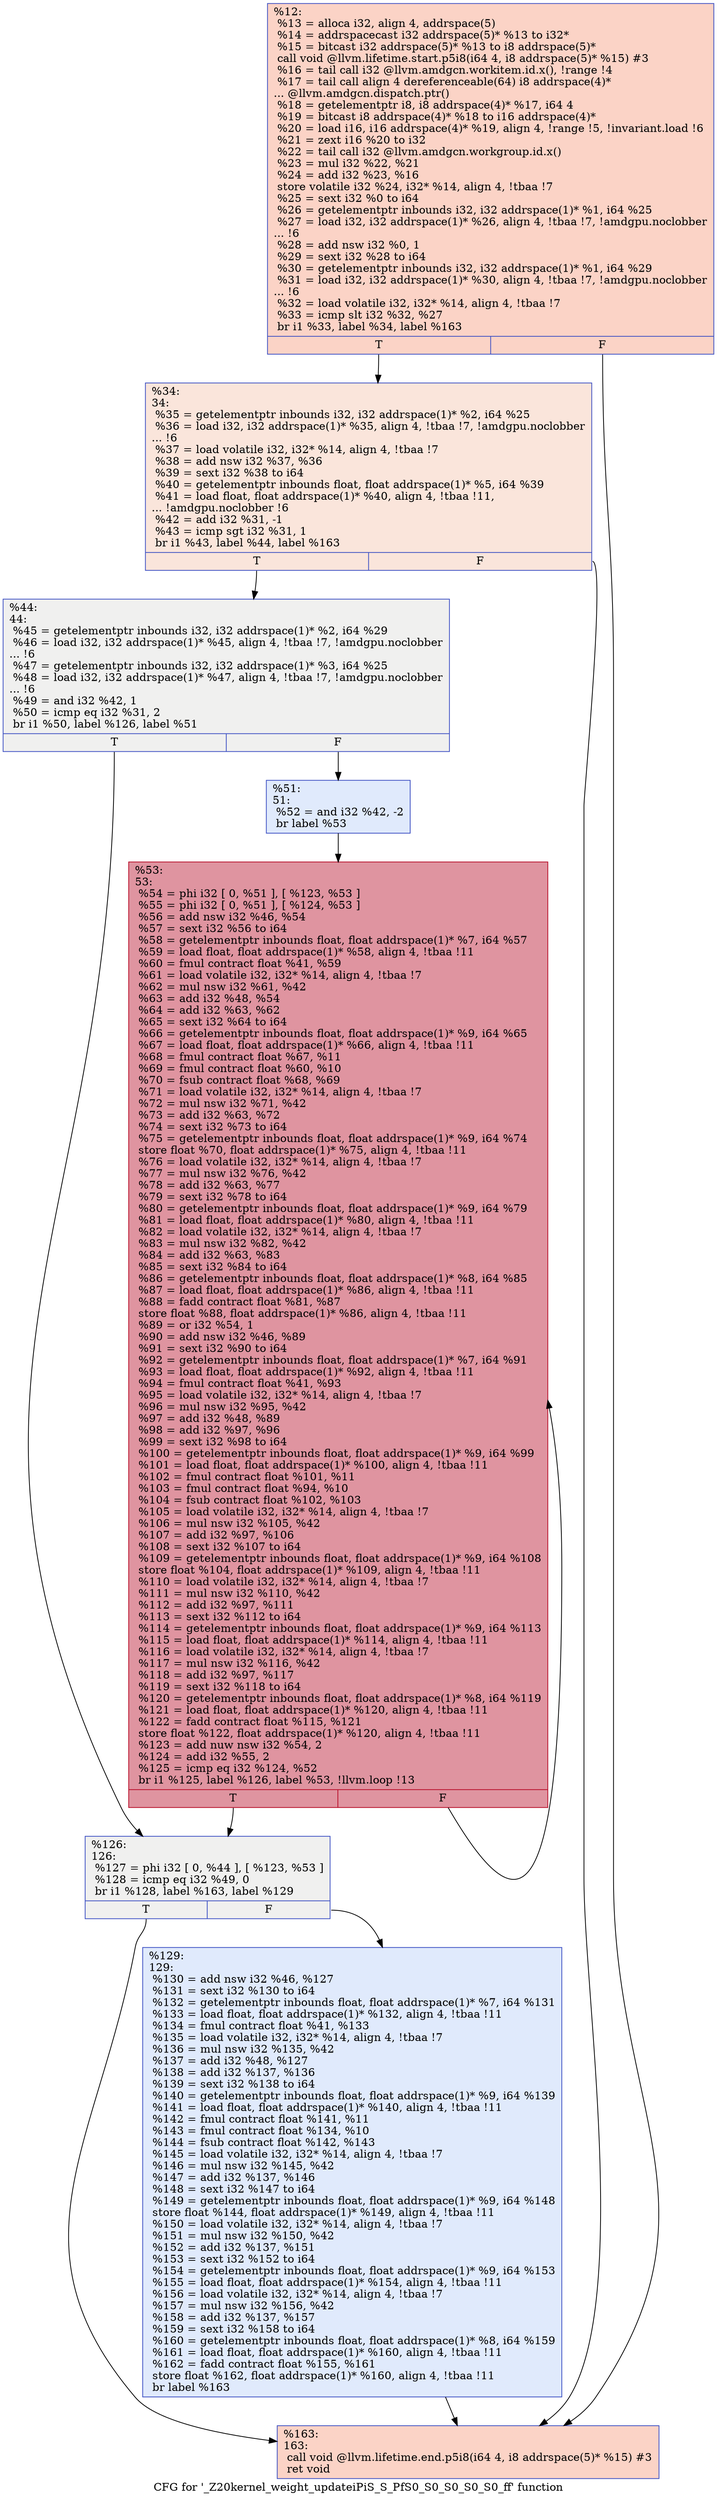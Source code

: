 digraph "CFG for '_Z20kernel_weight_updateiPiS_S_PfS0_S0_S0_S0_S0_ff' function" {
	label="CFG for '_Z20kernel_weight_updateiPiS_S_PfS0_S0_S0_S0_S0_ff' function";

	Node0x5520370 [shape=record,color="#3d50c3ff", style=filled, fillcolor="#f59c7d70",label="{%12:\l  %13 = alloca i32, align 4, addrspace(5)\l  %14 = addrspacecast i32 addrspace(5)* %13 to i32*\l  %15 = bitcast i32 addrspace(5)* %13 to i8 addrspace(5)*\l  call void @llvm.lifetime.start.p5i8(i64 4, i8 addrspace(5)* %15) #3\l  %16 = tail call i32 @llvm.amdgcn.workitem.id.x(), !range !4\l  %17 = tail call align 4 dereferenceable(64) i8 addrspace(4)*\l... @llvm.amdgcn.dispatch.ptr()\l  %18 = getelementptr i8, i8 addrspace(4)* %17, i64 4\l  %19 = bitcast i8 addrspace(4)* %18 to i16 addrspace(4)*\l  %20 = load i16, i16 addrspace(4)* %19, align 4, !range !5, !invariant.load !6\l  %21 = zext i16 %20 to i32\l  %22 = tail call i32 @llvm.amdgcn.workgroup.id.x()\l  %23 = mul i32 %22, %21\l  %24 = add i32 %23, %16\l  store volatile i32 %24, i32* %14, align 4, !tbaa !7\l  %25 = sext i32 %0 to i64\l  %26 = getelementptr inbounds i32, i32 addrspace(1)* %1, i64 %25\l  %27 = load i32, i32 addrspace(1)* %26, align 4, !tbaa !7, !amdgpu.noclobber\l... !6\l  %28 = add nsw i32 %0, 1\l  %29 = sext i32 %28 to i64\l  %30 = getelementptr inbounds i32, i32 addrspace(1)* %1, i64 %29\l  %31 = load i32, i32 addrspace(1)* %30, align 4, !tbaa !7, !amdgpu.noclobber\l... !6\l  %32 = load volatile i32, i32* %14, align 4, !tbaa !7\l  %33 = icmp slt i32 %32, %27\l  br i1 %33, label %34, label %163\l|{<s0>T|<s1>F}}"];
	Node0x5520370:s0 -> Node0x5521bc0;
	Node0x5520370:s1 -> Node0x5523b00;
	Node0x5521bc0 [shape=record,color="#3d50c3ff", style=filled, fillcolor="#f4c5ad70",label="{%34:\l34:                                               \l  %35 = getelementptr inbounds i32, i32 addrspace(1)* %2, i64 %25\l  %36 = load i32, i32 addrspace(1)* %35, align 4, !tbaa !7, !amdgpu.noclobber\l... !6\l  %37 = load volatile i32, i32* %14, align 4, !tbaa !7\l  %38 = add nsw i32 %37, %36\l  %39 = sext i32 %38 to i64\l  %40 = getelementptr inbounds float, float addrspace(1)* %5, i64 %39\l  %41 = load float, float addrspace(1)* %40, align 4, !tbaa !11,\l... !amdgpu.noclobber !6\l  %42 = add i32 %31, -1\l  %43 = icmp sgt i32 %31, 1\l  br i1 %43, label %44, label %163\l|{<s0>T|<s1>F}}"];
	Node0x5521bc0:s0 -> Node0x5524270;
	Node0x5521bc0:s1 -> Node0x5523b00;
	Node0x5524270 [shape=record,color="#3d50c3ff", style=filled, fillcolor="#dedcdb70",label="{%44:\l44:                                               \l  %45 = getelementptr inbounds i32, i32 addrspace(1)* %2, i64 %29\l  %46 = load i32, i32 addrspace(1)* %45, align 4, !tbaa !7, !amdgpu.noclobber\l... !6\l  %47 = getelementptr inbounds i32, i32 addrspace(1)* %3, i64 %25\l  %48 = load i32, i32 addrspace(1)* %47, align 4, !tbaa !7, !amdgpu.noclobber\l... !6\l  %49 = and i32 %42, 1\l  %50 = icmp eq i32 %31, 2\l  br i1 %50, label %126, label %51\l|{<s0>T|<s1>F}}"];
	Node0x5524270:s0 -> Node0x5524730;
	Node0x5524270:s1 -> Node0x55247c0;
	Node0x55247c0 [shape=record,color="#3d50c3ff", style=filled, fillcolor="#b9d0f970",label="{%51:\l51:                                               \l  %52 = and i32 %42, -2\l  br label %53\l}"];
	Node0x55247c0 -> Node0x55249c0;
	Node0x55249c0 [shape=record,color="#b70d28ff", style=filled, fillcolor="#b70d2870",label="{%53:\l53:                                               \l  %54 = phi i32 [ 0, %51 ], [ %123, %53 ]\l  %55 = phi i32 [ 0, %51 ], [ %124, %53 ]\l  %56 = add nsw i32 %46, %54\l  %57 = sext i32 %56 to i64\l  %58 = getelementptr inbounds float, float addrspace(1)* %7, i64 %57\l  %59 = load float, float addrspace(1)* %58, align 4, !tbaa !11\l  %60 = fmul contract float %41, %59\l  %61 = load volatile i32, i32* %14, align 4, !tbaa !7\l  %62 = mul nsw i32 %61, %42\l  %63 = add i32 %48, %54\l  %64 = add i32 %63, %62\l  %65 = sext i32 %64 to i64\l  %66 = getelementptr inbounds float, float addrspace(1)* %9, i64 %65\l  %67 = load float, float addrspace(1)* %66, align 4, !tbaa !11\l  %68 = fmul contract float %67, %11\l  %69 = fmul contract float %60, %10\l  %70 = fsub contract float %68, %69\l  %71 = load volatile i32, i32* %14, align 4, !tbaa !7\l  %72 = mul nsw i32 %71, %42\l  %73 = add i32 %63, %72\l  %74 = sext i32 %73 to i64\l  %75 = getelementptr inbounds float, float addrspace(1)* %9, i64 %74\l  store float %70, float addrspace(1)* %75, align 4, !tbaa !11\l  %76 = load volatile i32, i32* %14, align 4, !tbaa !7\l  %77 = mul nsw i32 %76, %42\l  %78 = add i32 %63, %77\l  %79 = sext i32 %78 to i64\l  %80 = getelementptr inbounds float, float addrspace(1)* %9, i64 %79\l  %81 = load float, float addrspace(1)* %80, align 4, !tbaa !11\l  %82 = load volatile i32, i32* %14, align 4, !tbaa !7\l  %83 = mul nsw i32 %82, %42\l  %84 = add i32 %63, %83\l  %85 = sext i32 %84 to i64\l  %86 = getelementptr inbounds float, float addrspace(1)* %8, i64 %85\l  %87 = load float, float addrspace(1)* %86, align 4, !tbaa !11\l  %88 = fadd contract float %81, %87\l  store float %88, float addrspace(1)* %86, align 4, !tbaa !11\l  %89 = or i32 %54, 1\l  %90 = add nsw i32 %46, %89\l  %91 = sext i32 %90 to i64\l  %92 = getelementptr inbounds float, float addrspace(1)* %7, i64 %91\l  %93 = load float, float addrspace(1)* %92, align 4, !tbaa !11\l  %94 = fmul contract float %41, %93\l  %95 = load volatile i32, i32* %14, align 4, !tbaa !7\l  %96 = mul nsw i32 %95, %42\l  %97 = add i32 %48, %89\l  %98 = add i32 %97, %96\l  %99 = sext i32 %98 to i64\l  %100 = getelementptr inbounds float, float addrspace(1)* %9, i64 %99\l  %101 = load float, float addrspace(1)* %100, align 4, !tbaa !11\l  %102 = fmul contract float %101, %11\l  %103 = fmul contract float %94, %10\l  %104 = fsub contract float %102, %103\l  %105 = load volatile i32, i32* %14, align 4, !tbaa !7\l  %106 = mul nsw i32 %105, %42\l  %107 = add i32 %97, %106\l  %108 = sext i32 %107 to i64\l  %109 = getelementptr inbounds float, float addrspace(1)* %9, i64 %108\l  store float %104, float addrspace(1)* %109, align 4, !tbaa !11\l  %110 = load volatile i32, i32* %14, align 4, !tbaa !7\l  %111 = mul nsw i32 %110, %42\l  %112 = add i32 %97, %111\l  %113 = sext i32 %112 to i64\l  %114 = getelementptr inbounds float, float addrspace(1)* %9, i64 %113\l  %115 = load float, float addrspace(1)* %114, align 4, !tbaa !11\l  %116 = load volatile i32, i32* %14, align 4, !tbaa !7\l  %117 = mul nsw i32 %116, %42\l  %118 = add i32 %97, %117\l  %119 = sext i32 %118 to i64\l  %120 = getelementptr inbounds float, float addrspace(1)* %8, i64 %119\l  %121 = load float, float addrspace(1)* %120, align 4, !tbaa !11\l  %122 = fadd contract float %115, %121\l  store float %122, float addrspace(1)* %120, align 4, !tbaa !11\l  %123 = add nuw nsw i32 %54, 2\l  %124 = add i32 %55, 2\l  %125 = icmp eq i32 %124, %52\l  br i1 %125, label %126, label %53, !llvm.loop !13\l|{<s0>T|<s1>F}}"];
	Node0x55249c0:s0 -> Node0x5524730;
	Node0x55249c0:s1 -> Node0x55249c0;
	Node0x5524730 [shape=record,color="#3d50c3ff", style=filled, fillcolor="#dedcdb70",label="{%126:\l126:                                              \l  %127 = phi i32 [ 0, %44 ], [ %123, %53 ]\l  %128 = icmp eq i32 %49, 0\l  br i1 %128, label %163, label %129\l|{<s0>T|<s1>F}}"];
	Node0x5524730:s0 -> Node0x5523b00;
	Node0x5524730:s1 -> Node0x55257b0;
	Node0x55257b0 [shape=record,color="#3d50c3ff", style=filled, fillcolor="#b9d0f970",label="{%129:\l129:                                              \l  %130 = add nsw i32 %46, %127\l  %131 = sext i32 %130 to i64\l  %132 = getelementptr inbounds float, float addrspace(1)* %7, i64 %131\l  %133 = load float, float addrspace(1)* %132, align 4, !tbaa !11\l  %134 = fmul contract float %41, %133\l  %135 = load volatile i32, i32* %14, align 4, !tbaa !7\l  %136 = mul nsw i32 %135, %42\l  %137 = add i32 %48, %127\l  %138 = add i32 %137, %136\l  %139 = sext i32 %138 to i64\l  %140 = getelementptr inbounds float, float addrspace(1)* %9, i64 %139\l  %141 = load float, float addrspace(1)* %140, align 4, !tbaa !11\l  %142 = fmul contract float %141, %11\l  %143 = fmul contract float %134, %10\l  %144 = fsub contract float %142, %143\l  %145 = load volatile i32, i32* %14, align 4, !tbaa !7\l  %146 = mul nsw i32 %145, %42\l  %147 = add i32 %137, %146\l  %148 = sext i32 %147 to i64\l  %149 = getelementptr inbounds float, float addrspace(1)* %9, i64 %148\l  store float %144, float addrspace(1)* %149, align 4, !tbaa !11\l  %150 = load volatile i32, i32* %14, align 4, !tbaa !7\l  %151 = mul nsw i32 %150, %42\l  %152 = add i32 %137, %151\l  %153 = sext i32 %152 to i64\l  %154 = getelementptr inbounds float, float addrspace(1)* %9, i64 %153\l  %155 = load float, float addrspace(1)* %154, align 4, !tbaa !11\l  %156 = load volatile i32, i32* %14, align 4, !tbaa !7\l  %157 = mul nsw i32 %156, %42\l  %158 = add i32 %137, %157\l  %159 = sext i32 %158 to i64\l  %160 = getelementptr inbounds float, float addrspace(1)* %8, i64 %159\l  %161 = load float, float addrspace(1)* %160, align 4, !tbaa !11\l  %162 = fadd contract float %155, %161\l  store float %162, float addrspace(1)* %160, align 4, !tbaa !11\l  br label %163\l}"];
	Node0x55257b0 -> Node0x5523b00;
	Node0x5523b00 [shape=record,color="#3d50c3ff", style=filled, fillcolor="#f59c7d70",label="{%163:\l163:                                              \l  call void @llvm.lifetime.end.p5i8(i64 4, i8 addrspace(5)* %15) #3\l  ret void\l}"];
}
